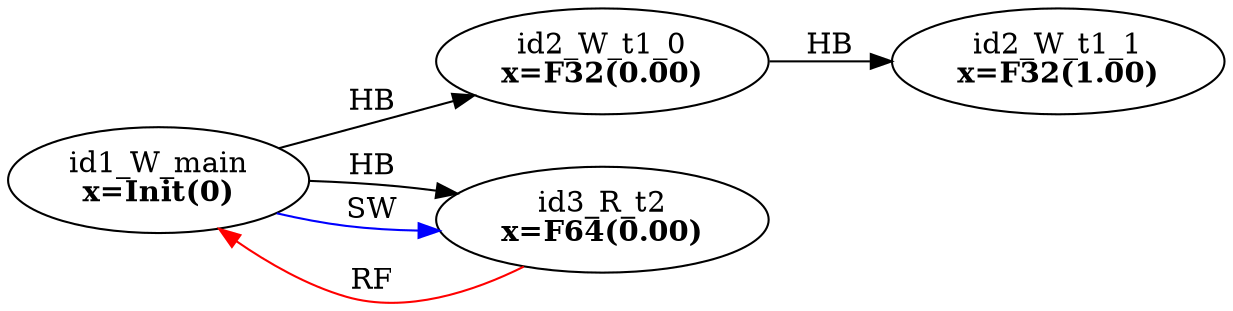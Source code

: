 digraph memory_model {
rankdir=LR;
splines=true; esep=0.5;
id2_W_t1_0 -> id2_W_t1_1 [label = "HB", color="black"];
id1_W_main -> id2_W_t1_0 [label = "HB", color="black"];
id1_W_main -> id3_R_t2 [label = "HB", color="black"];
id3_R_t2 -> id1_W_main [label = "RF", color="red"];
id1_W_main -> id3_R_t2 [label = "SW", color="blue"];
id1_W_main [label=<id1_W_main<br/><B>x=Init(0)</B>>, pos="2.5,4!"]
id2_W_t1_0 [label=<id2_W_t1_0<br/><B>x=F32(0.00)</B>>, pos="0,2!"]
id2_W_t1_1 [label=<id2_W_t1_1<br/><B>x=F32(1.00)</B>>, pos="0,0!"]
id3_R_t2 [label=<id3_R_t2<br/><B>x=F64(0.00)</B>>, pos="5,2!"]
}